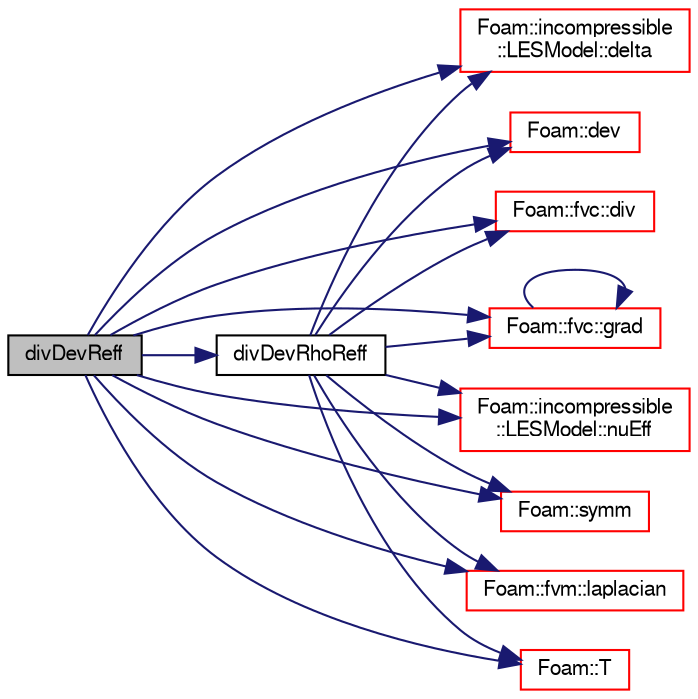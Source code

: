 digraph "divDevReff"
{
  bgcolor="transparent";
  edge [fontname="FreeSans",fontsize="10",labelfontname="FreeSans",labelfontsize="10"];
  node [fontname="FreeSans",fontsize="10",shape=record];
  rankdir="LR";
  Node847 [label="divDevReff",height=0.2,width=0.4,color="black", fillcolor="grey75", style="filled", fontcolor="black"];
  Node847 -> Node848 [color="midnightblue",fontsize="10",style="solid",fontname="FreeSans"];
  Node848 [label="Foam::incompressible\l::LESModel::delta",height=0.2,width=0.4,color="red",URL="$a30874.html#a5673fef691ba7a897c8043a8fc9a4ce0",tooltip="Access function to filter width. "];
  Node847 -> Node850 [color="midnightblue",fontsize="10",style="solid",fontname="FreeSans"];
  Node850 [label="Foam::dev",height=0.2,width=0.4,color="red",URL="$a21124.html#a042ede1d98e91923a7cc5e14e9f86854"];
  Node847 -> Node854 [color="midnightblue",fontsize="10",style="solid",fontname="FreeSans"];
  Node854 [label="Foam::fvc::div",height=0.2,width=0.4,color="red",URL="$a21134.html#a585533948ad80abfe589d920c641f251"];
  Node847 -> Node1153 [color="midnightblue",fontsize="10",style="solid",fontname="FreeSans"];
  Node1153 [label="divDevRhoReff",height=0.2,width=0.4,color="black",URL="$a30898.html#a1d0345d58cf17e030967c2b77a4477d6",tooltip="Return the deviatoric part of the effective sub-grid. "];
  Node1153 -> Node1154 [color="midnightblue",fontsize="10",style="solid",fontname="FreeSans"];
  Node1154 [label="Foam::fvc::grad",height=0.2,width=0.4,color="red",URL="$a21134.html#a7c00ec90ecc15ed3005255e42c52827a"];
  Node1154 -> Node1154 [color="midnightblue",fontsize="10",style="solid",fontname="FreeSans"];
  Node1153 -> Node1156 [color="midnightblue",fontsize="10",style="solid",fontname="FreeSans"];
  Node1156 [label="Foam::incompressible\l::LESModel::nuEff",height=0.2,width=0.4,color="red",URL="$a30874.html#a253447ded10e8fc7fceccbbea00f98ad",tooltip="Return the effective viscosity. "];
  Node1153 -> Node848 [color="midnightblue",fontsize="10",style="solid",fontname="FreeSans"];
  Node1153 -> Node1218 [color="midnightblue",fontsize="10",style="solid",fontname="FreeSans"];
  Node1218 [label="Foam::symm",height=0.2,width=0.4,color="red",URL="$a21124.html#a112755faabb5ff081d7a25a936a1d3c4"];
  Node1153 -> Node1219 [color="midnightblue",fontsize="10",style="solid",fontname="FreeSans"];
  Node1219 [label="Foam::fvm::laplacian",height=0.2,width=0.4,color="red",URL="$a21135.html#a05679b154654e47e9f1e2fbd2bc0bae0"];
  Node1153 -> Node854 [color="midnightblue",fontsize="10",style="solid",fontname="FreeSans"];
  Node1153 -> Node850 [color="midnightblue",fontsize="10",style="solid",fontname="FreeSans"];
  Node1153 -> Node1127 [color="midnightblue",fontsize="10",style="solid",fontname="FreeSans"];
  Node1127 [label="Foam::T",height=0.2,width=0.4,color="red",URL="$a21124.html#ae57fda0abb14bb0944947c463c6e09d4"];
  Node847 -> Node1154 [color="midnightblue",fontsize="10",style="solid",fontname="FreeSans"];
  Node847 -> Node1219 [color="midnightblue",fontsize="10",style="solid",fontname="FreeSans"];
  Node847 -> Node1156 [color="midnightblue",fontsize="10",style="solid",fontname="FreeSans"];
  Node847 -> Node1218 [color="midnightblue",fontsize="10",style="solid",fontname="FreeSans"];
  Node847 -> Node1127 [color="midnightblue",fontsize="10",style="solid",fontname="FreeSans"];
}
